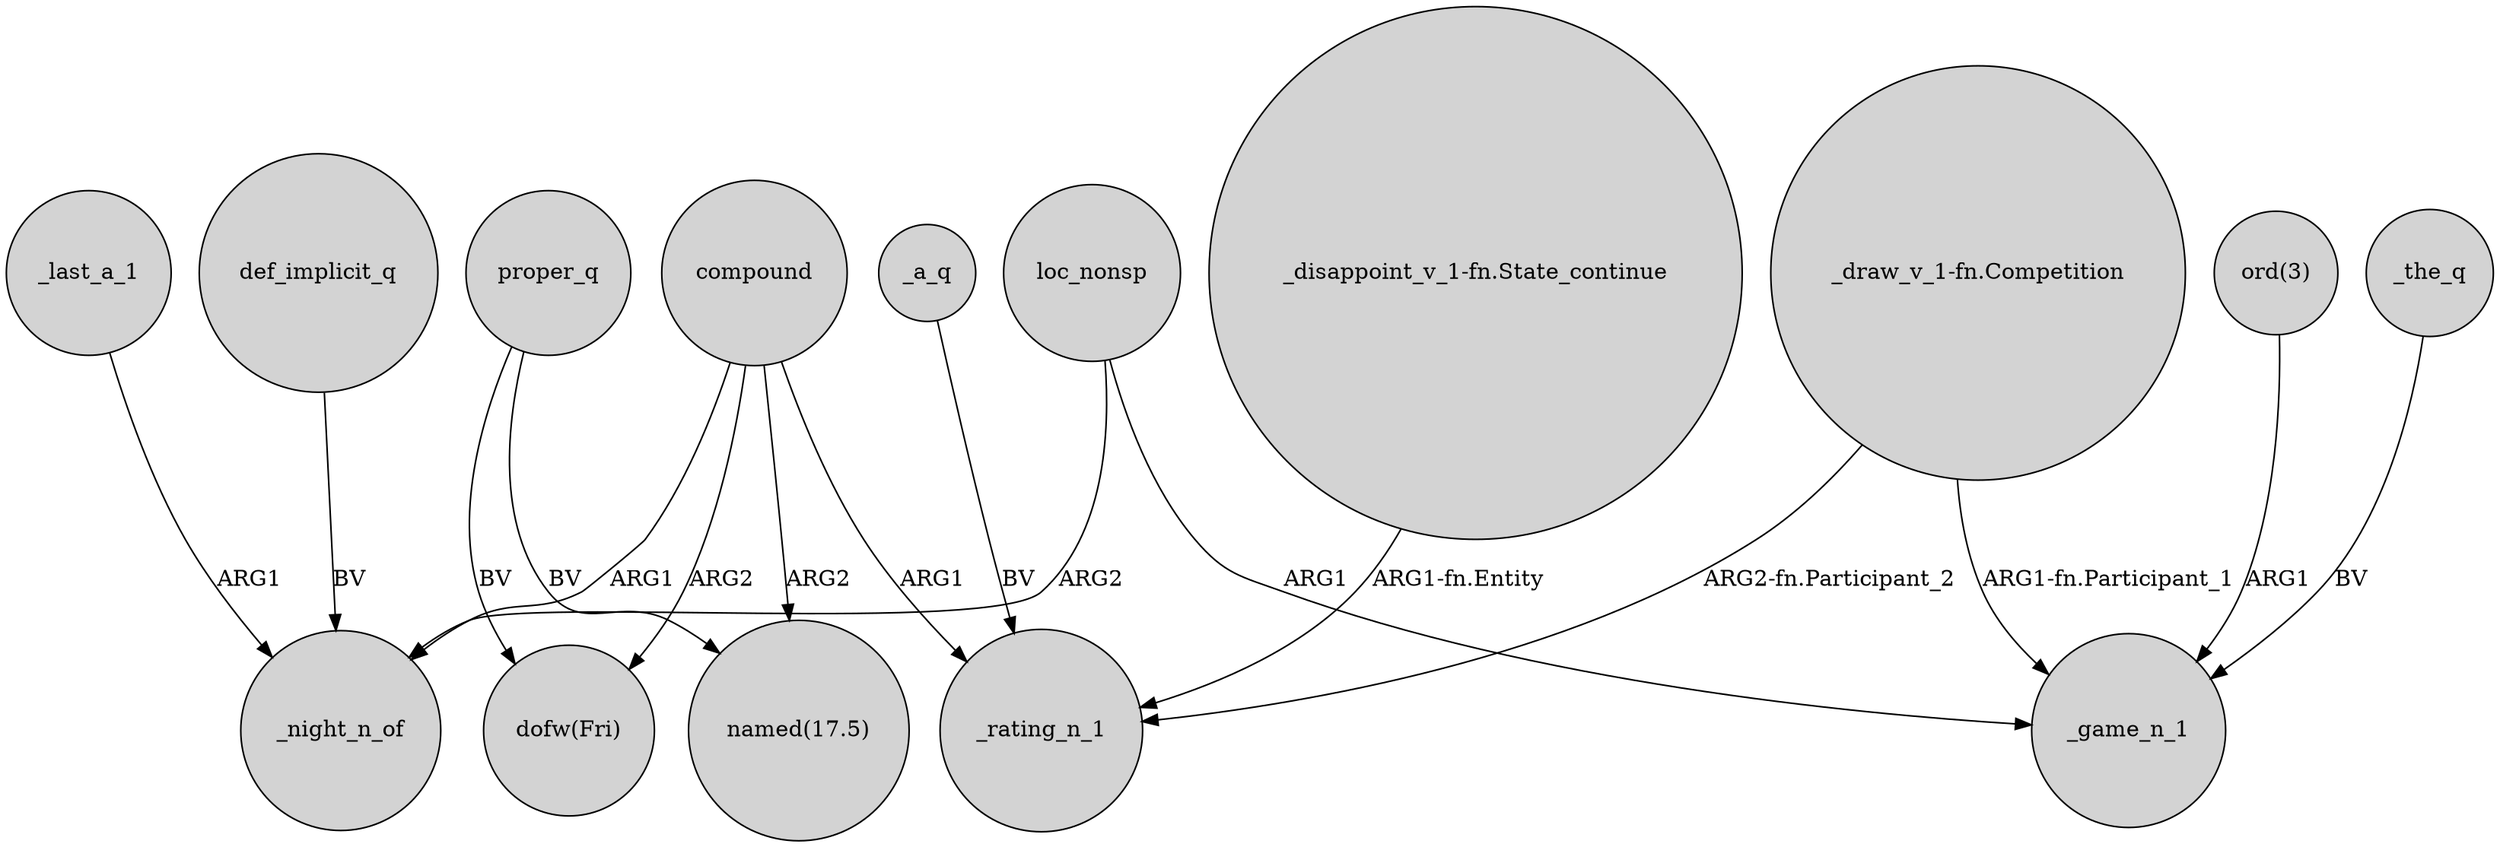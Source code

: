 digraph {
	node [shape=circle style=filled]
	loc_nonsp -> _night_n_of [label=ARG2]
	"ord(3)" -> _game_n_1 [label=ARG1]
	"_draw_v_1-fn.Competition" -> _game_n_1 [label="ARG1-fn.Participant_1"]
	proper_q -> "named(17.5)" [label=BV]
	"_draw_v_1-fn.Competition" -> _rating_n_1 [label="ARG2-fn.Participant_2"]
	_a_q -> _rating_n_1 [label=BV]
	proper_q -> "dofw(Fri)" [label=BV]
	compound -> _night_n_of [label=ARG1]
	_the_q -> _game_n_1 [label=BV]
	"_disappoint_v_1-fn.State_continue" -> _rating_n_1 [label="ARG1-fn.Entity"]
	def_implicit_q -> _night_n_of [label=BV]
	compound -> "dofw(Fri)" [label=ARG2]
	loc_nonsp -> _game_n_1 [label=ARG1]
	compound -> "named(17.5)" [label=ARG2]
	_last_a_1 -> _night_n_of [label=ARG1]
	compound -> _rating_n_1 [label=ARG1]
}
